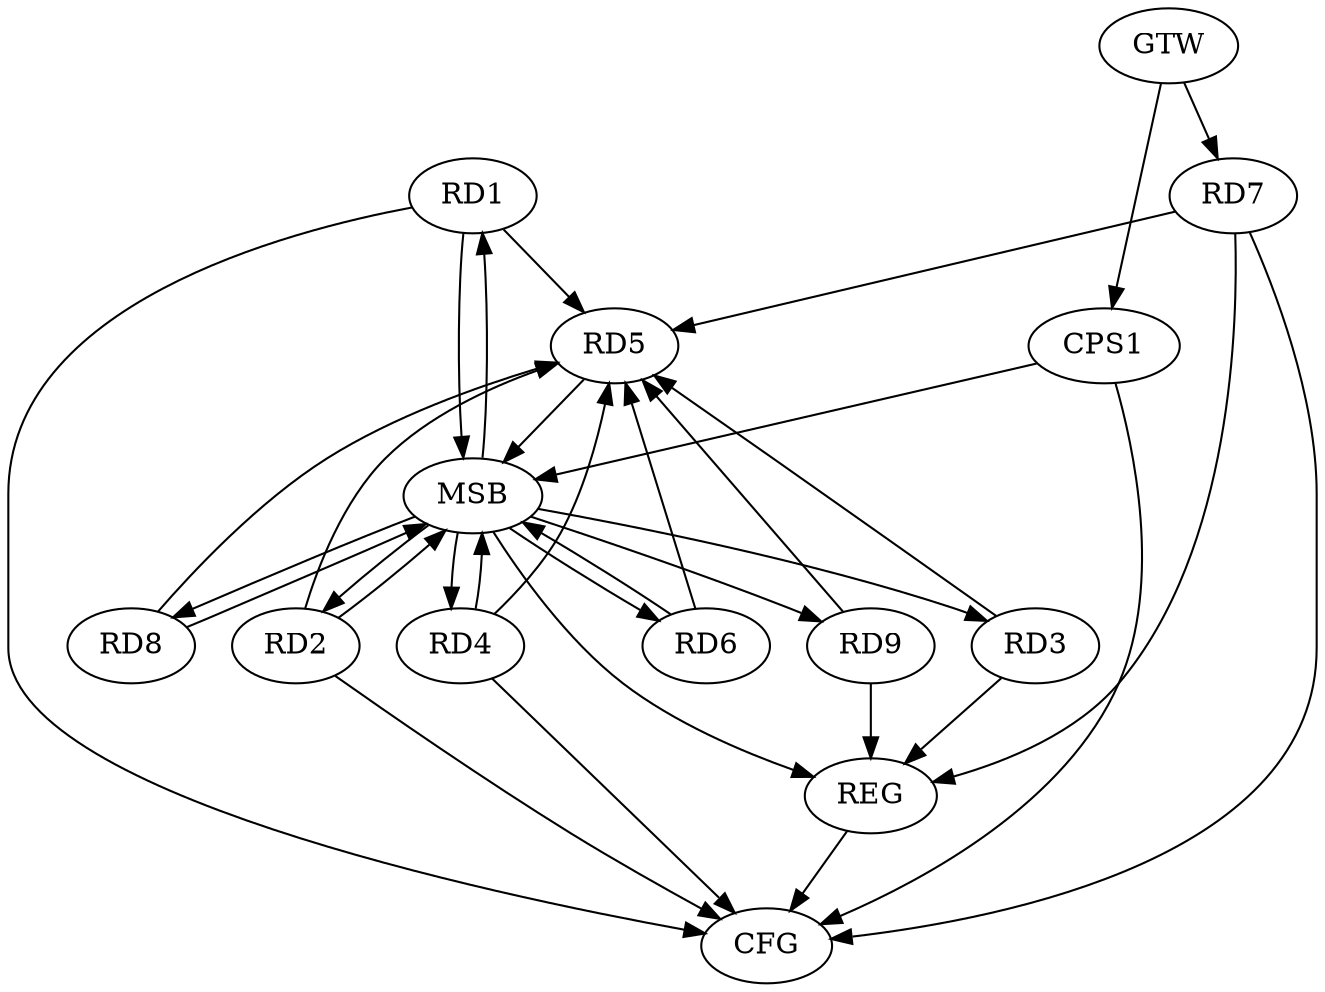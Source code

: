 strict digraph G {
  RD1 [ label="RD1" ];
  RD2 [ label="RD2" ];
  RD3 [ label="RD3" ];
  RD4 [ label="RD4" ];
  RD5 [ label="RD5" ];
  RD6 [ label="RD6" ];
  RD7 [ label="RD7" ];
  RD8 [ label="RD8" ];
  RD9 [ label="RD9" ];
  CPS1 [ label="CPS1" ];
  GTW [ label="GTW" ];
  REG [ label="REG" ];
  MSB [ label="MSB" ];
  CFG [ label="CFG" ];
  RD3 -> RD5;
  RD7 -> RD5;
  GTW -> RD7;
  GTW -> CPS1;
  RD3 -> REG;
  RD7 -> REG;
  RD9 -> REG;
  RD1 -> MSB;
  MSB -> RD3;
  MSB -> RD9;
  MSB -> REG;
  RD2 -> MSB;
  RD4 -> MSB;
  MSB -> RD1;
  MSB -> RD8;
  RD5 -> MSB;
  MSB -> RD4;
  RD6 -> MSB;
  RD8 -> MSB;
  MSB -> RD2;
  CPS1 -> MSB;
  MSB -> RD6;
  CPS1 -> CFG;
  RD2 -> CFG;
  RD1 -> CFG;
  RD7 -> CFG;
  RD4 -> CFG;
  REG -> CFG;
  RD2 -> RD5;
  RD8 -> RD5;
  RD6 -> RD5;
  RD9 -> RD5;
  RD1 -> RD5;
  RD4 -> RD5;
}
